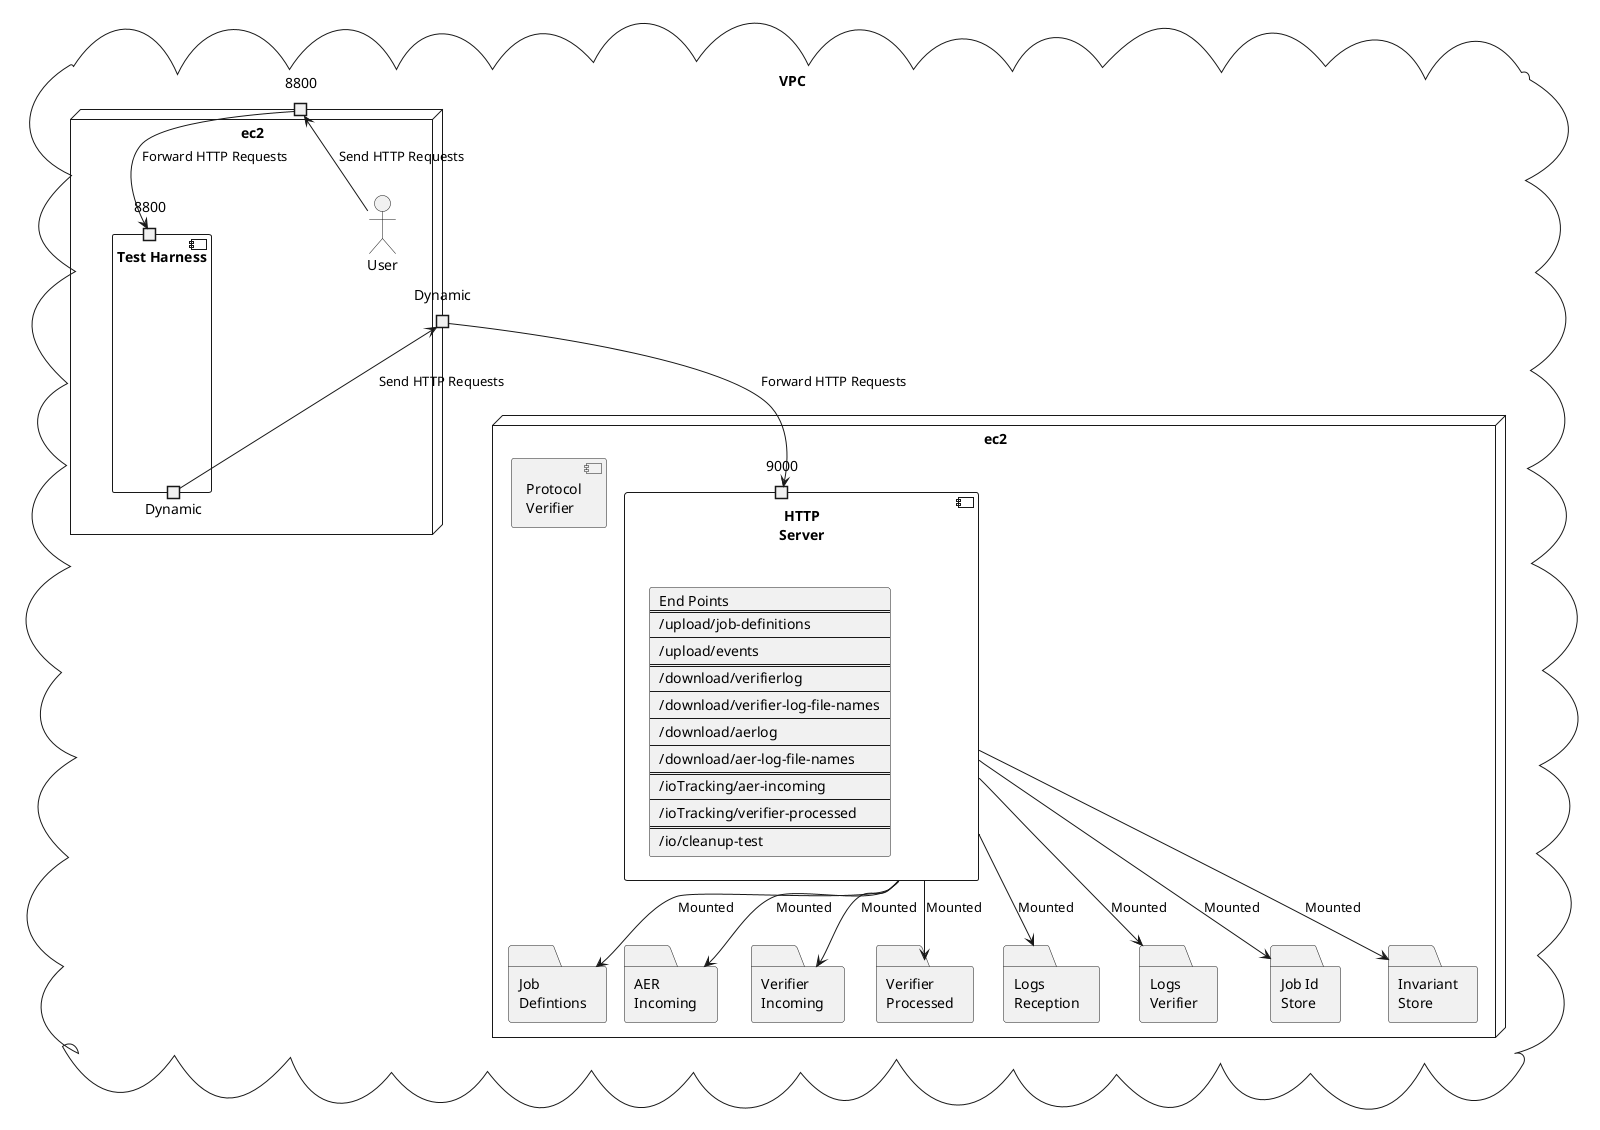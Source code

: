 @startuml deployment
cloud VPC {
    node "ec2" as EC2PV {
        folder "Job\nDefintions" as JDEF
        folder "AER\nIncoming" as AER_INC
        folder "Verifier\nIncoming" as VER_INC
        folder "Verifier\nProcessed" as VER_PROC
        folder "Logs\nReception" as LOG_F_AER
        folder "Logs\nVerifier" as LOG_F_VER
        folder "Job Id\nStore" as ID_STORE
        folder "Invariant\nStore" as INV_STORE
        component "Protocol\nVerifier" as PV
        component "HTTP\nServer" as HTTP {
            portin "9000" as HTTP_9000
            card HTTP_ENDPOINTS [
                End Points
                ====
                /upload/job-definitions
                ----
                /upload/events
                ====
                /download/verifierlog
                ----
                /download/verifier-log-file-names
                ----
                /download/aerlog
                ----
                /download/aer-log-file-names
                ====
                /ioTracking/aer-incoming
                ----
                /ioTracking/verifier-processed
                ====
                /io/cleanup-test
            ]
        }
    }
    node "ec2" as EC2Harness {
        actor User
        port "8800" as ec2_8800
        portout "Dynamic" as ec2_Dynamic
        component "Test Harness" as TH {
            portin "8800" as TH_8800
            portout "Dynamic" as TH_Dynamic
        }
    }
}
ec2_8800 --> TH_8800 : Forward HTTP Requests
User --> ec2_8800 : Send HTTP Requests
TH_Dynamic --> ec2_Dynamic : Send HTTP Requests
ec2_Dynamic --> HTTP_9000 : Forward HTTP Requests

HTTP --> JDEF : Mounted
HTTP --> AER_INC : Mounted
HTTP --> VER_INC : Mounted
HTTP --> VER_PROC : Mounted
HTTP --> LOG_F_AER : Mounted
HTTP --> LOG_F_VER : Mounted
HTTP --> ID_STORE : Mounted
HTTP --> INV_STORE : Mounted
@enduml